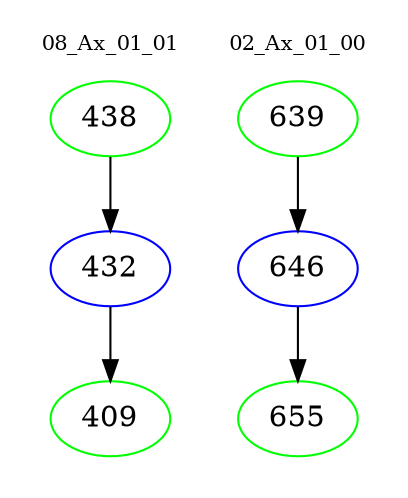 digraph{
subgraph cluster_0 {
color = white
label = "08_Ax_01_01";
fontsize=10;
T0_438 [label="438", color="green"]
T0_438 -> T0_432 [color="black"]
T0_432 [label="432", color="blue"]
T0_432 -> T0_409 [color="black"]
T0_409 [label="409", color="green"]
}
subgraph cluster_1 {
color = white
label = "02_Ax_01_00";
fontsize=10;
T1_639 [label="639", color="green"]
T1_639 -> T1_646 [color="black"]
T1_646 [label="646", color="blue"]
T1_646 -> T1_655 [color="black"]
T1_655 [label="655", color="green"]
}
}
